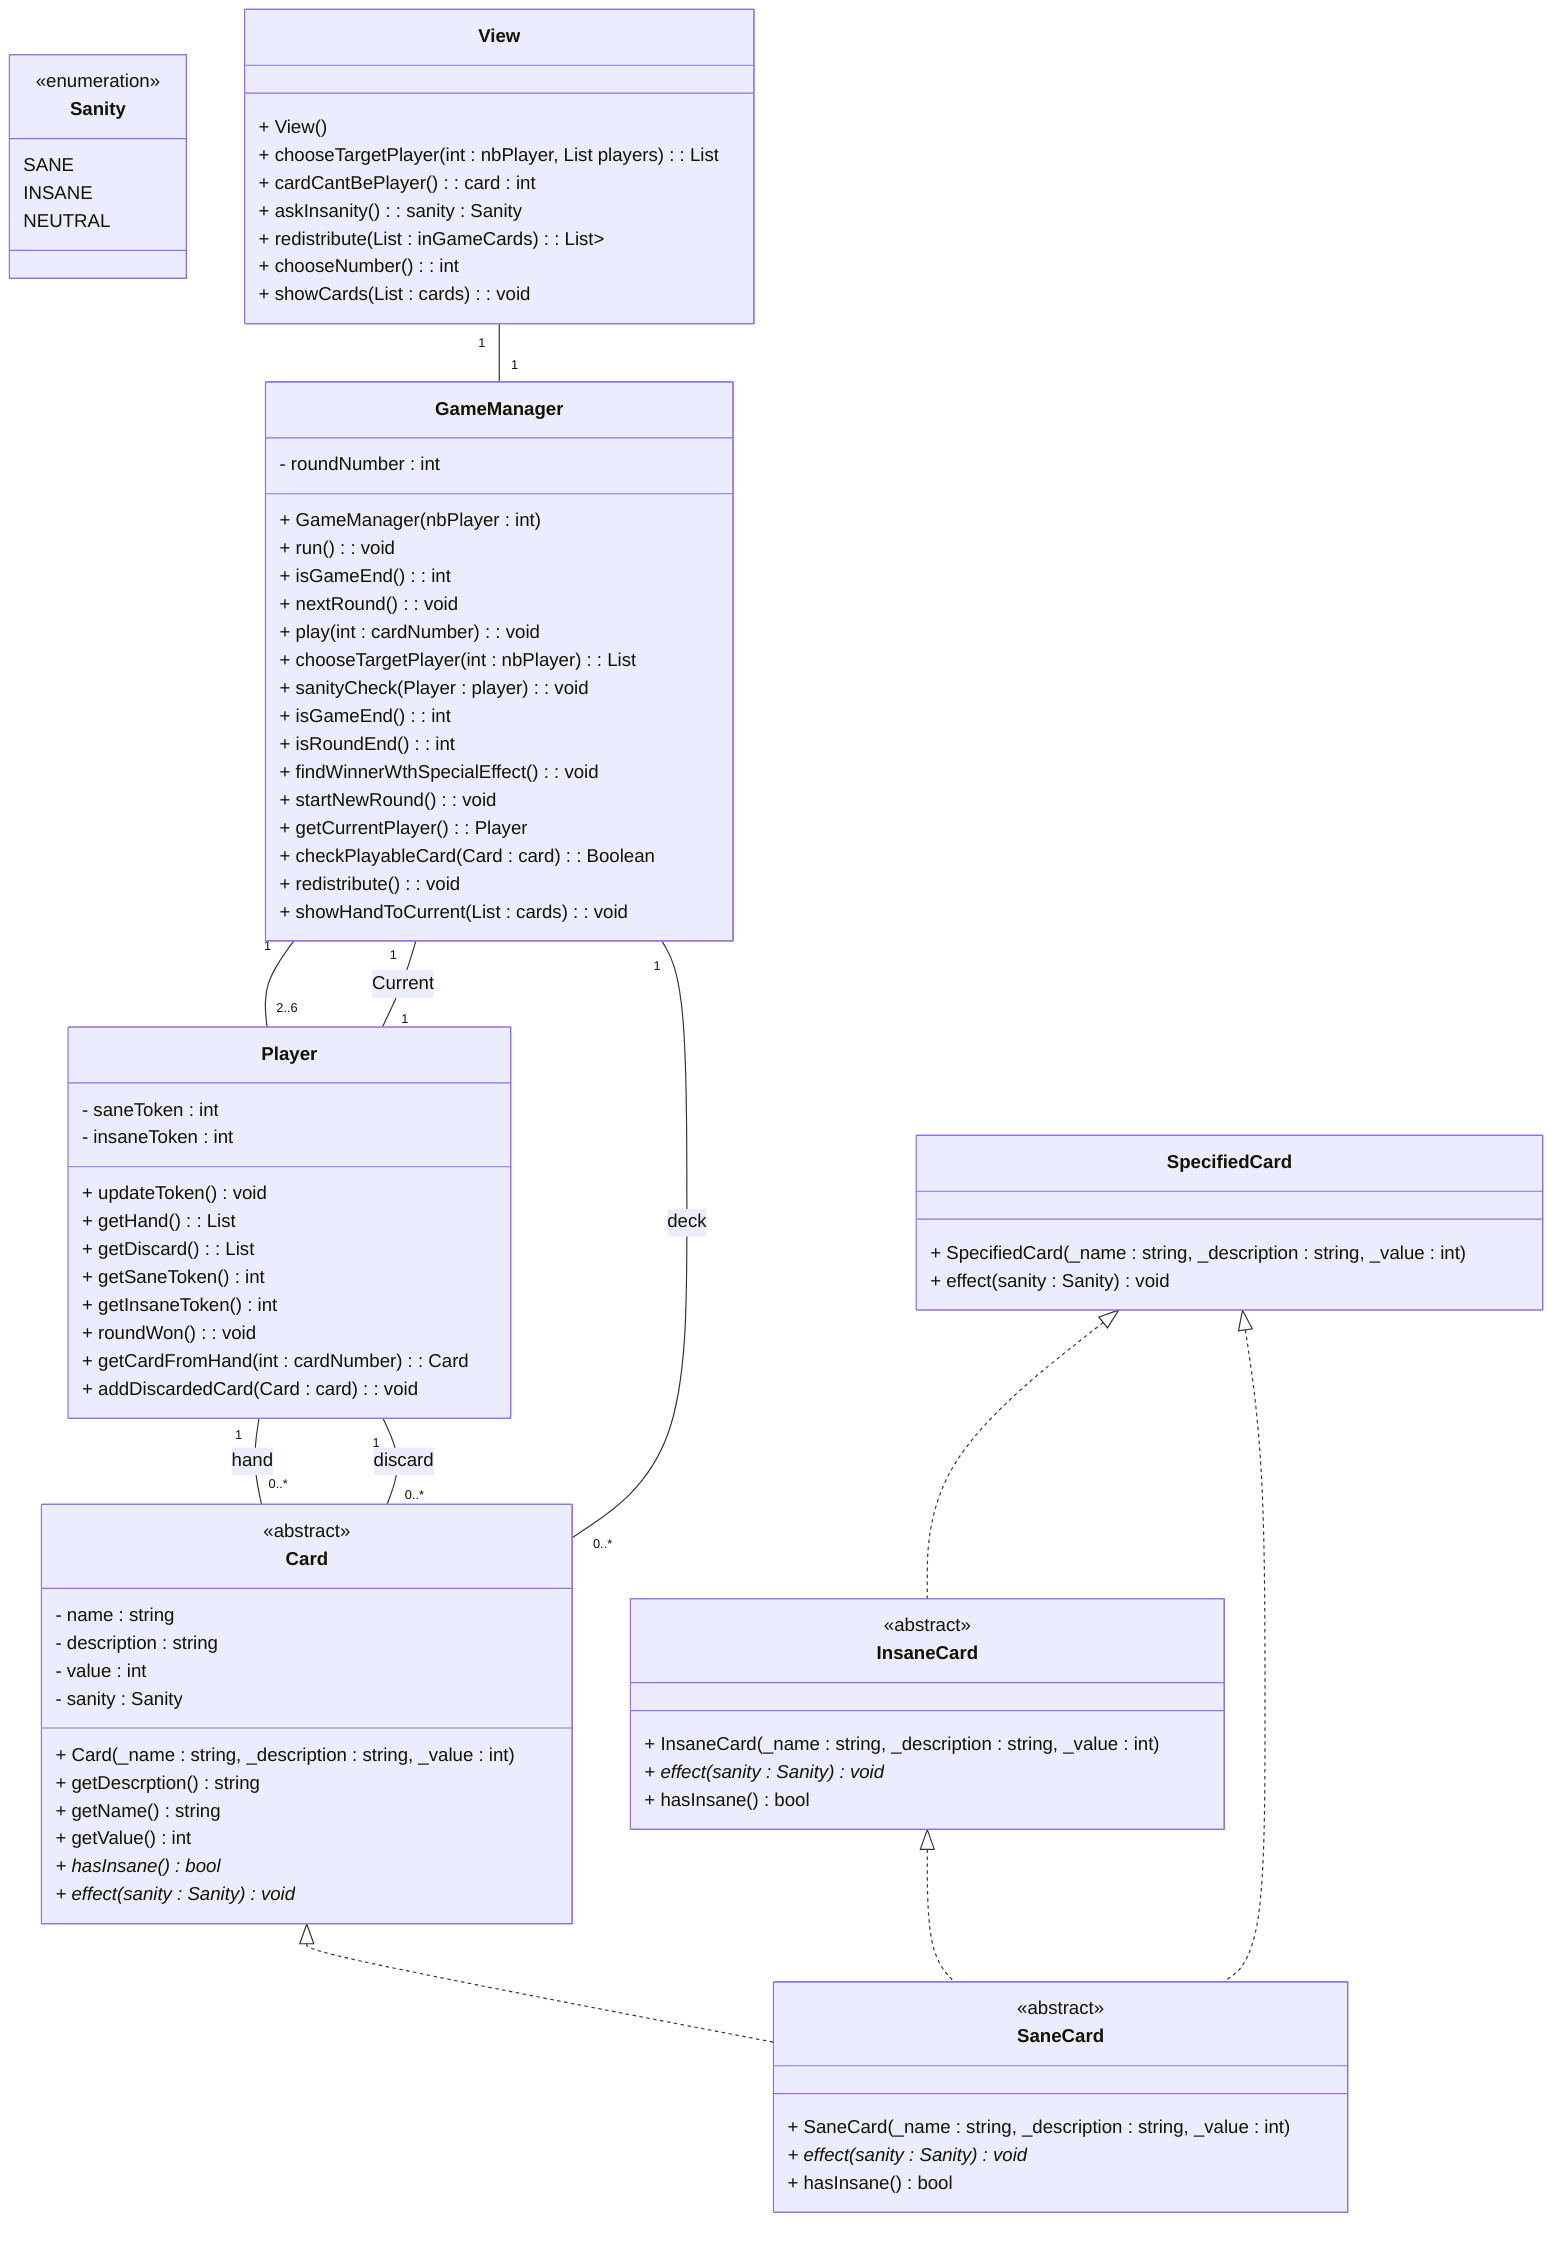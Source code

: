 classDiagram
    class Sanity {
    <<enumeration>>
        SANE
        INSANE
        NEUTRAL
    }

    class Card {
    <<abstract>>
        - name : string
        - description : string
        - value : int
        - sanity : Sanity

        + Card(_name : string, _description : string, _value : int)
        + getDescrption() string
        + getName() string
        + getValue() int
        + hasInsane()* bool
        + effect(sanity : Sanity)* void
    }

    class SaneCard {
    <<abstract>>
        + SaneCard(_name : string, _description : string, _value : int)
        + effect(sanity : Sanity)* void
        + hasInsane() bool
    }

    class InsaneCard {
    <<abstract>>
        + InsaneCard(_name : string, _description : string, _value : int)
        + effect(sanity : Sanity)* void
        + hasInsane() bool
    }

    class SpecifiedCard {
        + SpecifiedCard(_name : string, _description : string, _value : int)
        + effect(sanity : Sanity) void
    }

    class GameManager {
        - roundNumber : int

        + GameManager(nbPlayer : int)
        + run() : void
        + isGameEnd() : int
        + nextRound() : void
        + play(int : cardNumber) : void
        + chooseTargetPlayer(int : nbPlayer) : List<Player>
        + sanityCheck(Player : player) : void
        + isGameEnd() : int
        + isRoundEnd() : int
        + findWinnerWthSpecialEffect() : void
        + startNewRound() : void
        + getCurrentPlayer() : Player
        + checkPlayableCard(Card : card) : Boolean
        + redistribute() : void
        + showHandToCurrent(List<Card> : cards) : void
    }

    class Player {
        - saneToken : int
        - insaneToken : int

        + updateToken() void
        + getHand() : List<Card>
        + getDiscard() : List<Card>
        + getSaneToken() int
        + getInsaneToken() int
        + roundWon() : void
        + getCardFromHand(int : cardNumber) : Card
        + addDiscardedCard(Card : card) : void
    }

    class View {
        + View()
        + chooseTargetPlayer(int : nbPlayer, List<Player> players) : List<Player>
        + cardCantBePlayer() : card : int
        + askInsanity() : sanity : Sanity
        + redistribute(List<Card> : inGameCards) : List<List<Card>>
        + chooseNumber() : int
        + showCards(List<Card> : cards) : void
    }

    Card <|.. SaneCard
    InsaneCard <|.. SaneCard
    SpecifiedCard <|.. SaneCard
    SpecifiedCard <|.. InsaneCard
    Player "1" -- "0..*" Card : hand
    Player "1" -- "0..*" Card : discard
    GameManager "1" -- "0..*" Card : deck
    GameManager "1" -- "2..6" Player
    GameManager "1" -- "1" Player : Current
    View "1" -- "1" GameManager